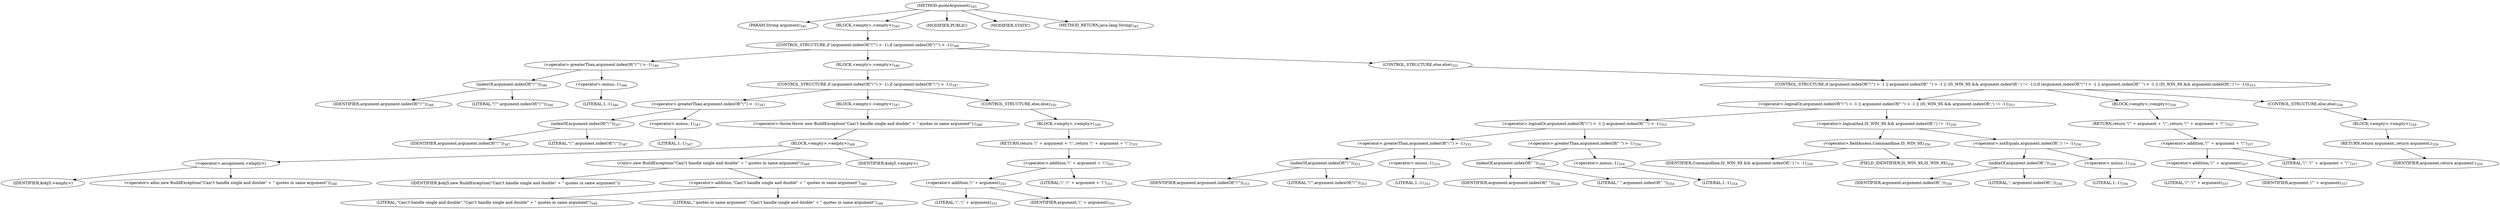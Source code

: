digraph "quoteArgument" {  
"623" [label = <(METHOD,quoteArgument)<SUB>345</SUB>> ]
"624" [label = <(PARAM,String argument)<SUB>345</SUB>> ]
"625" [label = <(BLOCK,&lt;empty&gt;,&lt;empty&gt;)<SUB>345</SUB>> ]
"626" [label = <(CONTROL_STRUCTURE,if (argument.indexOf(&quot;\&quot;&quot;) &gt; -1),if (argument.indexOf(&quot;\&quot;&quot;) &gt; -1))<SUB>346</SUB>> ]
"627" [label = <(&lt;operator&gt;.greaterThan,argument.indexOf(&quot;\&quot;&quot;) &gt; -1)<SUB>346</SUB>> ]
"628" [label = <(indexOf,argument.indexOf(&quot;\&quot;&quot;))<SUB>346</SUB>> ]
"629" [label = <(IDENTIFIER,argument,argument.indexOf(&quot;\&quot;&quot;))<SUB>346</SUB>> ]
"630" [label = <(LITERAL,&quot;\&quot;&quot;,argument.indexOf(&quot;\&quot;&quot;))<SUB>346</SUB>> ]
"631" [label = <(&lt;operator&gt;.minus,-1)<SUB>346</SUB>> ]
"632" [label = <(LITERAL,1,-1)<SUB>346</SUB>> ]
"633" [label = <(BLOCK,&lt;empty&gt;,&lt;empty&gt;)<SUB>346</SUB>> ]
"634" [label = <(CONTROL_STRUCTURE,if (argument.indexOf(&quot;\'&quot;) &gt; -1),if (argument.indexOf(&quot;\'&quot;) &gt; -1))<SUB>347</SUB>> ]
"635" [label = <(&lt;operator&gt;.greaterThan,argument.indexOf(&quot;\'&quot;) &gt; -1)<SUB>347</SUB>> ]
"636" [label = <(indexOf,argument.indexOf(&quot;\'&quot;))<SUB>347</SUB>> ]
"637" [label = <(IDENTIFIER,argument,argument.indexOf(&quot;\'&quot;))<SUB>347</SUB>> ]
"638" [label = <(LITERAL,&quot;\'&quot;,argument.indexOf(&quot;\'&quot;))<SUB>347</SUB>> ]
"639" [label = <(&lt;operator&gt;.minus,-1)<SUB>347</SUB>> ]
"640" [label = <(LITERAL,1,-1)<SUB>347</SUB>> ]
"641" [label = <(BLOCK,&lt;empty&gt;,&lt;empty&gt;)<SUB>347</SUB>> ]
"642" [label = <(&lt;operator&gt;.throw,throw new BuildException(&quot;Can\'t handle single and double&quot; + &quot; quotes in same argument&quot;);)<SUB>348</SUB>> ]
"643" [label = <(BLOCK,&lt;empty&gt;,&lt;empty&gt;)<SUB>348</SUB>> ]
"644" [label = <(&lt;operator&gt;.assignment,&lt;empty&gt;)> ]
"645" [label = <(IDENTIFIER,$obj5,&lt;empty&gt;)> ]
"646" [label = <(&lt;operator&gt;.alloc,new BuildException(&quot;Can\'t handle single and double&quot; + &quot; quotes in same argument&quot;))<SUB>348</SUB>> ]
"647" [label = <(&lt;init&gt;,new BuildException(&quot;Can\'t handle single and double&quot; + &quot; quotes in same argument&quot;))<SUB>348</SUB>> ]
"648" [label = <(IDENTIFIER,$obj5,new BuildException(&quot;Can\'t handle single and double&quot; + &quot; quotes in same argument&quot;))> ]
"649" [label = <(&lt;operator&gt;.addition,&quot;Can\'t handle single and double&quot; + &quot; quotes in same argument&quot;)<SUB>348</SUB>> ]
"650" [label = <(LITERAL,&quot;Can\'t handle single and double&quot;,&quot;Can\'t handle single and double&quot; + &quot; quotes in same argument&quot;)<SUB>348</SUB>> ]
"651" [label = <(LITERAL,&quot; quotes in same argument&quot;,&quot;Can\'t handle single and double&quot; + &quot; quotes in same argument&quot;)<SUB>349</SUB>> ]
"652" [label = <(IDENTIFIER,$obj5,&lt;empty&gt;)> ]
"653" [label = <(CONTROL_STRUCTURE,else,else)<SUB>350</SUB>> ]
"654" [label = <(BLOCK,&lt;empty&gt;,&lt;empty&gt;)<SUB>350</SUB>> ]
"655" [label = <(RETURN,return '\'' + argument + '\'';,return '\'' + argument + '\'';)<SUB>351</SUB>> ]
"656" [label = <(&lt;operator&gt;.addition,'\'' + argument + '\'')<SUB>351</SUB>> ]
"657" [label = <(&lt;operator&gt;.addition,'\'' + argument)<SUB>351</SUB>> ]
"658" [label = <(LITERAL,'\'','\'' + argument)<SUB>351</SUB>> ]
"659" [label = <(IDENTIFIER,argument,'\'' + argument)<SUB>351</SUB>> ]
"660" [label = <(LITERAL,'\'','\'' + argument + '\'')<SUB>351</SUB>> ]
"661" [label = <(CONTROL_STRUCTURE,else,else)<SUB>353</SUB>> ]
"662" [label = <(CONTROL_STRUCTURE,if (argument.indexOf(&quot;\'&quot;) &gt; -1 || argument.indexOf(&quot; &quot;) &gt; -1 || (IS_WIN_9X &amp;&amp; argument.indexOf(';') != -1)),if (argument.indexOf(&quot;\'&quot;) &gt; -1 || argument.indexOf(&quot; &quot;) &gt; -1 || (IS_WIN_9X &amp;&amp; argument.indexOf(';') != -1)))<SUB>353</SUB>> ]
"663" [label = <(&lt;operator&gt;.logicalOr,argument.indexOf(&quot;\'&quot;) &gt; -1 || argument.indexOf(&quot; &quot;) &gt; -1 || (IS_WIN_9X &amp;&amp; argument.indexOf(';') != -1))<SUB>353</SUB>> ]
"664" [label = <(&lt;operator&gt;.logicalOr,argument.indexOf(&quot;\'&quot;) &gt; -1 || argument.indexOf(&quot; &quot;) &gt; -1)<SUB>353</SUB>> ]
"665" [label = <(&lt;operator&gt;.greaterThan,argument.indexOf(&quot;\'&quot;) &gt; -1)<SUB>353</SUB>> ]
"666" [label = <(indexOf,argument.indexOf(&quot;\'&quot;))<SUB>353</SUB>> ]
"667" [label = <(IDENTIFIER,argument,argument.indexOf(&quot;\'&quot;))<SUB>353</SUB>> ]
"668" [label = <(LITERAL,&quot;\'&quot;,argument.indexOf(&quot;\'&quot;))<SUB>353</SUB>> ]
"669" [label = <(&lt;operator&gt;.minus,-1)<SUB>353</SUB>> ]
"670" [label = <(LITERAL,1,-1)<SUB>353</SUB>> ]
"671" [label = <(&lt;operator&gt;.greaterThan,argument.indexOf(&quot; &quot;) &gt; -1)<SUB>354</SUB>> ]
"672" [label = <(indexOf,argument.indexOf(&quot; &quot;))<SUB>354</SUB>> ]
"673" [label = <(IDENTIFIER,argument,argument.indexOf(&quot; &quot;))<SUB>354</SUB>> ]
"674" [label = <(LITERAL,&quot; &quot;,argument.indexOf(&quot; &quot;))<SUB>354</SUB>> ]
"675" [label = <(&lt;operator&gt;.minus,-1)<SUB>354</SUB>> ]
"676" [label = <(LITERAL,1,-1)<SUB>354</SUB>> ]
"677" [label = <(&lt;operator&gt;.logicalAnd,IS_WIN_9X &amp;&amp; argument.indexOf(';') != -1)<SUB>356</SUB>> ]
"678" [label = <(&lt;operator&gt;.fieldAccess,Commandline.IS_WIN_9X)<SUB>356</SUB>> ]
"679" [label = <(IDENTIFIER,Commandline,IS_WIN_9X &amp;&amp; argument.indexOf(';') != -1)<SUB>356</SUB>> ]
"680" [label = <(FIELD_IDENTIFIER,IS_WIN_9X,IS_WIN_9X)<SUB>356</SUB>> ]
"681" [label = <(&lt;operator&gt;.notEquals,argument.indexOf(';') != -1)<SUB>356</SUB>> ]
"682" [label = <(indexOf,argument.indexOf(';'))<SUB>356</SUB>> ]
"683" [label = <(IDENTIFIER,argument,argument.indexOf(';'))<SUB>356</SUB>> ]
"684" [label = <(LITERAL,';',argument.indexOf(';'))<SUB>356</SUB>> ]
"685" [label = <(&lt;operator&gt;.minus,-1)<SUB>356</SUB>> ]
"686" [label = <(LITERAL,1,-1)<SUB>356</SUB>> ]
"687" [label = <(BLOCK,&lt;empty&gt;,&lt;empty&gt;)<SUB>356</SUB>> ]
"688" [label = <(RETURN,return '\&quot;' + argument + '\&quot;';,return '\&quot;' + argument + '\&quot;';)<SUB>357</SUB>> ]
"689" [label = <(&lt;operator&gt;.addition,'\&quot;' + argument + '\&quot;')<SUB>357</SUB>> ]
"690" [label = <(&lt;operator&gt;.addition,'\&quot;' + argument)<SUB>357</SUB>> ]
"691" [label = <(LITERAL,'\&quot;','\&quot;' + argument)<SUB>357</SUB>> ]
"692" [label = <(IDENTIFIER,argument,'\&quot;' + argument)<SUB>357</SUB>> ]
"693" [label = <(LITERAL,'\&quot;','\&quot;' + argument + '\&quot;')<SUB>357</SUB>> ]
"694" [label = <(CONTROL_STRUCTURE,else,else)<SUB>358</SUB>> ]
"695" [label = <(BLOCK,&lt;empty&gt;,&lt;empty&gt;)<SUB>358</SUB>> ]
"696" [label = <(RETURN,return argument;,return argument;)<SUB>359</SUB>> ]
"697" [label = <(IDENTIFIER,argument,return argument;)<SUB>359</SUB>> ]
"698" [label = <(MODIFIER,PUBLIC)> ]
"699" [label = <(MODIFIER,STATIC)> ]
"700" [label = <(METHOD_RETURN,java.lang.String)<SUB>345</SUB>> ]
  "623" -> "624" 
  "623" -> "625" 
  "623" -> "698" 
  "623" -> "699" 
  "623" -> "700" 
  "625" -> "626" 
  "626" -> "627" 
  "626" -> "633" 
  "626" -> "661" 
  "627" -> "628" 
  "627" -> "631" 
  "628" -> "629" 
  "628" -> "630" 
  "631" -> "632" 
  "633" -> "634" 
  "634" -> "635" 
  "634" -> "641" 
  "634" -> "653" 
  "635" -> "636" 
  "635" -> "639" 
  "636" -> "637" 
  "636" -> "638" 
  "639" -> "640" 
  "641" -> "642" 
  "642" -> "643" 
  "643" -> "644" 
  "643" -> "647" 
  "643" -> "652" 
  "644" -> "645" 
  "644" -> "646" 
  "647" -> "648" 
  "647" -> "649" 
  "649" -> "650" 
  "649" -> "651" 
  "653" -> "654" 
  "654" -> "655" 
  "655" -> "656" 
  "656" -> "657" 
  "656" -> "660" 
  "657" -> "658" 
  "657" -> "659" 
  "661" -> "662" 
  "662" -> "663" 
  "662" -> "687" 
  "662" -> "694" 
  "663" -> "664" 
  "663" -> "677" 
  "664" -> "665" 
  "664" -> "671" 
  "665" -> "666" 
  "665" -> "669" 
  "666" -> "667" 
  "666" -> "668" 
  "669" -> "670" 
  "671" -> "672" 
  "671" -> "675" 
  "672" -> "673" 
  "672" -> "674" 
  "675" -> "676" 
  "677" -> "678" 
  "677" -> "681" 
  "678" -> "679" 
  "678" -> "680" 
  "681" -> "682" 
  "681" -> "685" 
  "682" -> "683" 
  "682" -> "684" 
  "685" -> "686" 
  "687" -> "688" 
  "688" -> "689" 
  "689" -> "690" 
  "689" -> "693" 
  "690" -> "691" 
  "690" -> "692" 
  "694" -> "695" 
  "695" -> "696" 
  "696" -> "697" 
}
